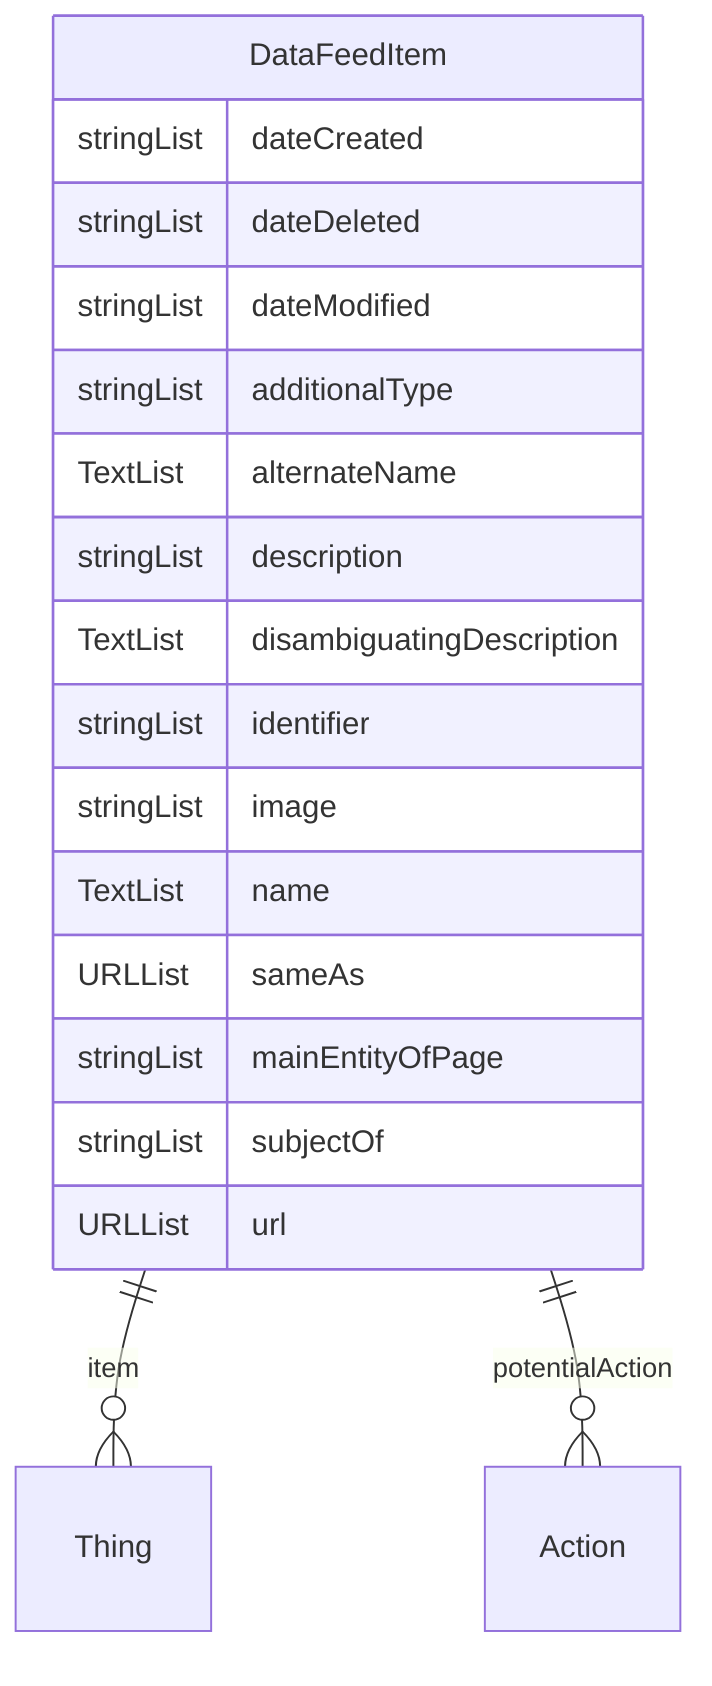 erDiagram
DataFeedItem {
    stringList dateCreated  
    stringList dateDeleted  
    stringList dateModified  
    stringList additionalType  
    TextList alternateName  
    stringList description  
    TextList disambiguatingDescription  
    stringList identifier  
    stringList image  
    TextList name  
    URLList sameAs  
    stringList mainEntityOfPage  
    stringList subjectOf  
    URLList url  
}

DataFeedItem ||--}o Thing : "item"
DataFeedItem ||--}o Action : "potentialAction"